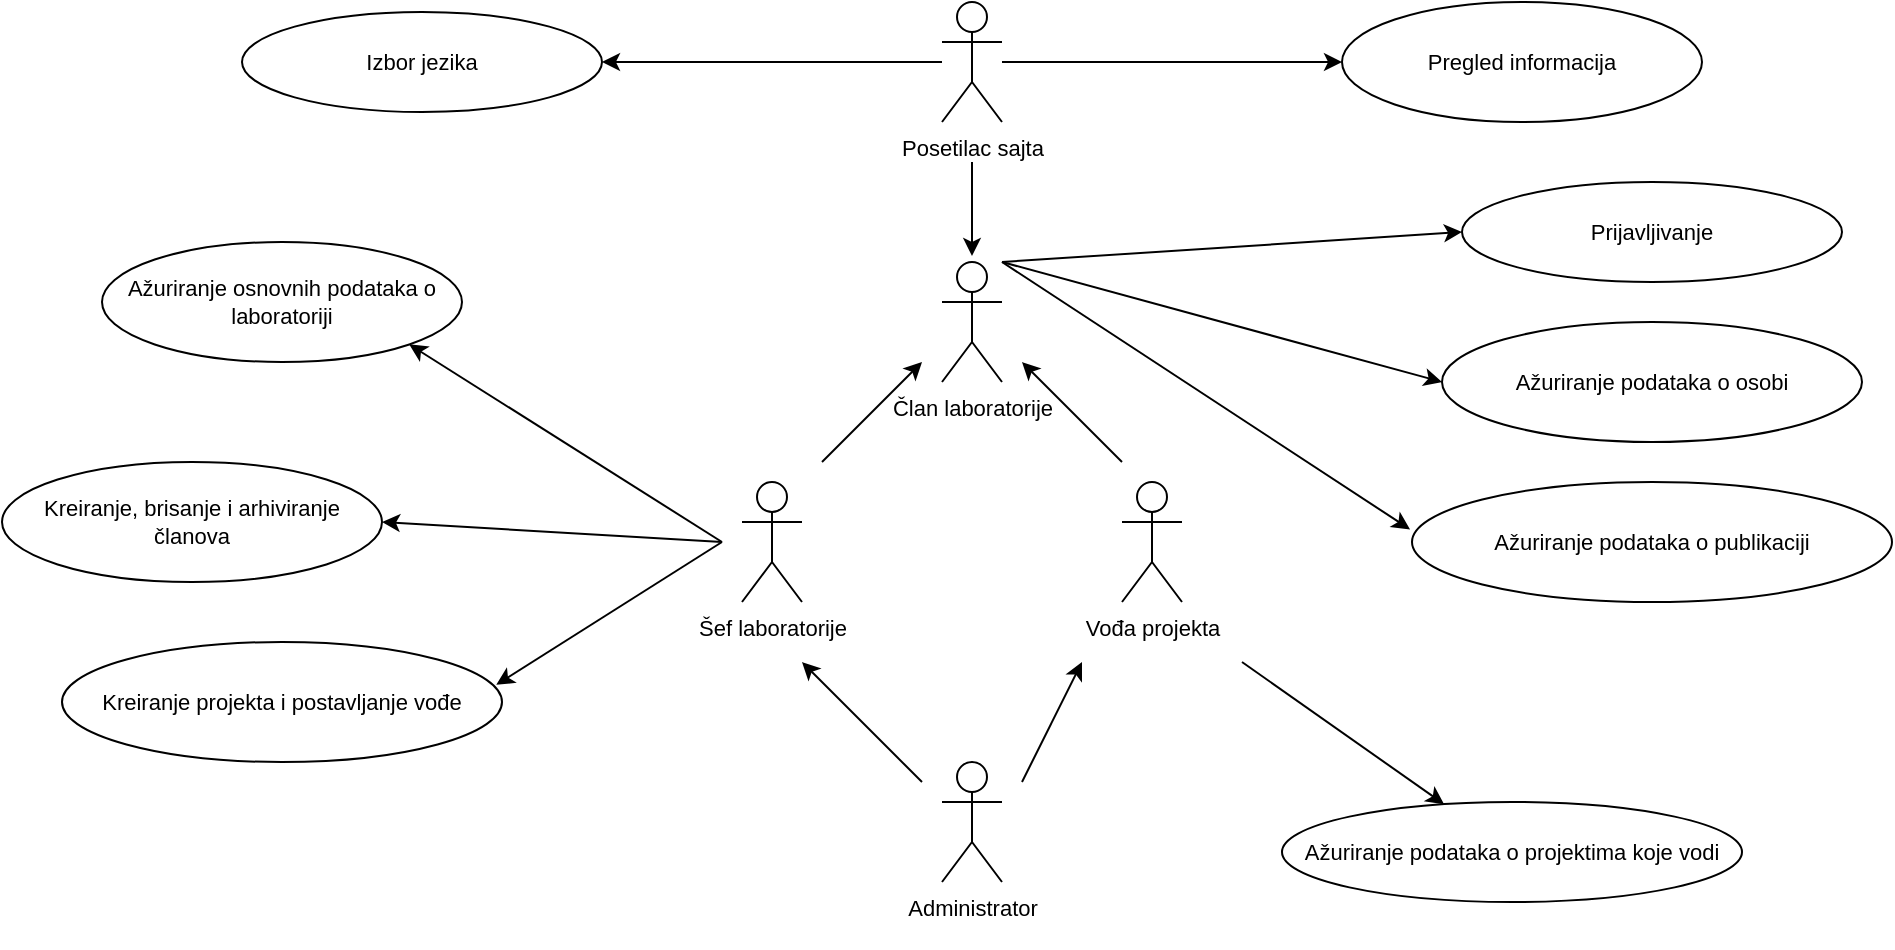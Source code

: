 <mxfile version="24.7.8">
  <diagram name="Page-1" id="0kbbDlxkIuXDH6RubcP5">
    <mxGraphModel dx="1036" dy="606" grid="1" gridSize="10" guides="1" tooltips="1" connect="1" arrows="1" fold="1" page="1" pageScale="1" pageWidth="850" pageHeight="1100" math="0" shadow="0">
      <root>
        <mxCell id="0" />
        <mxCell id="1" parent="0" />
        <mxCell id="GYYbroSgPEy19KueTtWC-1" value="&lt;div style=&quot;font-size: 11px;&quot;&gt;Pregled informacija&lt;/div&gt;" style="ellipse;whiteSpace=wrap;html=1;fontSize=11;" parent="1" vertex="1">
          <mxGeometry x="690" y="160" width="180" height="60" as="geometry" />
        </mxCell>
        <mxCell id="GYYbroSgPEy19KueTtWC-14" style="edgeStyle=orthogonalEdgeStyle;rounded=0;orthogonalLoop=1;jettySize=auto;html=1;entryX=1;entryY=0.5;entryDx=0;entryDy=0;fontSize=11;" parent="1" source="GYYbroSgPEy19KueTtWC-2" target="GYYbroSgPEy19KueTtWC-6" edge="1">
          <mxGeometry relative="1" as="geometry" />
        </mxCell>
        <mxCell id="GYYbroSgPEy19KueTtWC-15" style="edgeStyle=orthogonalEdgeStyle;rounded=0;orthogonalLoop=1;jettySize=auto;html=1;entryX=0;entryY=0.5;entryDx=0;entryDy=0;fontSize=11;" parent="1" source="GYYbroSgPEy19KueTtWC-2" target="GYYbroSgPEy19KueTtWC-1" edge="1">
          <mxGeometry relative="1" as="geometry" />
        </mxCell>
        <mxCell id="GYYbroSgPEy19KueTtWC-2" value="Posetilac sajta" style="shape=umlActor;verticalLabelPosition=bottom;verticalAlign=top;html=1;outlineConnect=0;fontSize=11;" parent="1" vertex="1">
          <mxGeometry x="490" y="160" width="30" height="60" as="geometry" />
        </mxCell>
        <mxCell id="GYYbroSgPEy19KueTtWC-6" value="Izbor jezika" style="ellipse;whiteSpace=wrap;html=1;fontSize=11;" parent="1" vertex="1">
          <mxGeometry x="140" y="165" width="180" height="50" as="geometry" />
        </mxCell>
        <mxCell id="GYYbroSgPEy19KueTtWC-9" value="&lt;div style=&quot;font-size: 11px;&quot;&gt;Član laboratorije&lt;/div&gt;" style="shape=umlActor;verticalLabelPosition=bottom;verticalAlign=top;html=1;outlineConnect=0;fontSize=11;" parent="1" vertex="1">
          <mxGeometry x="490" y="290" width="30" height="60" as="geometry" />
        </mxCell>
        <mxCell id="GYYbroSgPEy19KueTtWC-12" style="edgeStyle=orthogonalEdgeStyle;rounded=0;orthogonalLoop=1;jettySize=auto;html=1;fontSize=11;" parent="1" edge="1">
          <mxGeometry relative="1" as="geometry">
            <mxPoint x="505" y="240" as="sourcePoint" />
            <mxPoint x="505" y="287" as="targetPoint" />
          </mxGeometry>
        </mxCell>
        <mxCell id="GYYbroSgPEy19KueTtWC-16" value="&lt;font style=&quot;font-size: 11px;&quot;&gt;Ažuriranje osnovnih podataka o laboratoriji&lt;/font&gt;" style="ellipse;whiteSpace=wrap;html=1;fontSize=11;" parent="1" vertex="1">
          <mxGeometry x="70" y="280" width="180" height="60" as="geometry" />
        </mxCell>
        <mxCell id="GYYbroSgPEy19KueTtWC-17" value="&lt;font style=&quot;font-size: 11px;&quot;&gt;Kreiranje, brisanje i arhiviranje članova&lt;/font&gt;" style="ellipse;whiteSpace=wrap;html=1;fontSize=11;" parent="1" vertex="1">
          <mxGeometry x="20" y="390" width="190" height="60" as="geometry" />
        </mxCell>
        <mxCell id="GYYbroSgPEy19KueTtWC-18" value="Kreiranje projekta i postavljanje vođe" style="ellipse;whiteSpace=wrap;html=1;fontSize=11;" parent="1" vertex="1">
          <mxGeometry x="50" y="480" width="220" height="60" as="geometry" />
        </mxCell>
        <mxCell id="GYYbroSgPEy19KueTtWC-19" value="Prijavljivanje" style="ellipse;whiteSpace=wrap;html=1;fontSize=11;" parent="1" vertex="1">
          <mxGeometry x="750" y="250" width="190" height="50" as="geometry" />
        </mxCell>
        <mxCell id="GYYbroSgPEy19KueTtWC-20" value="&lt;div&gt;&lt;div style=&quot;font-size: 11px;&quot;&gt;Ažuriranje podataka o osobi&lt;br style=&quot;font-size: 11px;&quot;&gt;&lt;/div&gt;&lt;/div&gt;" style="ellipse;html=1;fontSize=11;whiteSpace=wrap;labelBackgroundColor=none;fontColor=default;" parent="1" vertex="1">
          <mxGeometry x="740" y="320" width="210" height="60" as="geometry" />
        </mxCell>
        <mxCell id="GYYbroSgPEy19KueTtWC-21" value="Ažuriranje&amp;nbsp;podataka o projektima koje vodi" style="ellipse;whiteSpace=wrap;html=1;fontSize=11;" parent="1" vertex="1">
          <mxGeometry x="660" y="560" width="230" height="50" as="geometry" />
        </mxCell>
        <mxCell id="GYYbroSgPEy19KueTtWC-22" value="Ažuriranje&amp;nbsp;podataka o publikaciji" style="ellipse;whiteSpace=wrap;html=1;fontSize=11;" parent="1" vertex="1">
          <mxGeometry x="725" y="400" width="240" height="60" as="geometry" />
        </mxCell>
        <mxCell id="GYYbroSgPEy19KueTtWC-23" value="&lt;div style=&quot;font-size: 11px;&quot;&gt;Šef laboratorije&lt;/div&gt;" style="shape=umlActor;verticalLabelPosition=bottom;verticalAlign=top;html=1;outlineConnect=0;fontSize=11;" parent="1" vertex="1">
          <mxGeometry x="390" y="400" width="30" height="60" as="geometry" />
        </mxCell>
        <mxCell id="GYYbroSgPEy19KueTtWC-24" value="Administrator&lt;div style=&quot;font-size: 11px;&quot;&gt;&lt;br style=&quot;font-size: 11px;&quot;&gt;&lt;/div&gt;" style="shape=umlActor;verticalLabelPosition=bottom;verticalAlign=top;html=1;outlineConnect=0;fontSize=11;" parent="1" vertex="1">
          <mxGeometry x="490" y="540" width="30" height="60" as="geometry" />
        </mxCell>
        <mxCell id="GYYbroSgPEy19KueTtWC-25" value="&lt;div style=&quot;font-size: 11px;&quot;&gt;Vođa projekta&lt;/div&gt;" style="shape=umlActor;verticalLabelPosition=bottom;verticalAlign=top;html=1;outlineConnect=0;fontSize=11;" parent="1" vertex="1">
          <mxGeometry x="580" y="400" width="30" height="60" as="geometry" />
        </mxCell>
        <mxCell id="GYYbroSgPEy19KueTtWC-33" value="" style="endArrow=classic;html=1;rounded=0;fontSize=11;" parent="1" edge="1">
          <mxGeometry width="50" height="50" relative="1" as="geometry">
            <mxPoint x="530" y="550" as="sourcePoint" />
            <mxPoint x="560" y="490" as="targetPoint" />
          </mxGeometry>
        </mxCell>
        <mxCell id="GYYbroSgPEy19KueTtWC-34" value="" style="endArrow=classic;html=1;rounded=0;fontSize=11;" parent="1" edge="1">
          <mxGeometry width="50" height="50" relative="1" as="geometry">
            <mxPoint x="480" y="550" as="sourcePoint" />
            <mxPoint x="420" y="490" as="targetPoint" />
          </mxGeometry>
        </mxCell>
        <mxCell id="GYYbroSgPEy19KueTtWC-35" value="" style="endArrow=classic;html=1;rounded=0;entryX=1;entryY=1;entryDx=0;entryDy=0;fontSize=11;" parent="1" target="GYYbroSgPEy19KueTtWC-16" edge="1">
          <mxGeometry width="50" height="50" relative="1" as="geometry">
            <mxPoint x="380" y="430" as="sourcePoint" />
            <mxPoint x="290" y="330" as="targetPoint" />
          </mxGeometry>
        </mxCell>
        <mxCell id="GYYbroSgPEy19KueTtWC-36" value="" style="endArrow=classic;html=1;rounded=0;entryX=1;entryY=0.5;entryDx=0;entryDy=0;fontSize=11;" parent="1" target="GYYbroSgPEy19KueTtWC-17" edge="1">
          <mxGeometry width="50" height="50" relative="1" as="geometry">
            <mxPoint x="380" y="430" as="sourcePoint" />
            <mxPoint x="250" y="350" as="targetPoint" />
          </mxGeometry>
        </mxCell>
        <mxCell id="GYYbroSgPEy19KueTtWC-37" value="" style="endArrow=classic;html=1;rounded=0;entryX=0.987;entryY=0.357;entryDx=0;entryDy=0;entryPerimeter=0;fontSize=11;" parent="1" target="GYYbroSgPEy19KueTtWC-18" edge="1">
          <mxGeometry width="50" height="50" relative="1" as="geometry">
            <mxPoint x="380" y="430" as="sourcePoint" />
            <mxPoint x="320" y="491" as="targetPoint" />
          </mxGeometry>
        </mxCell>
        <mxCell id="GYYbroSgPEy19KueTtWC-39" value="" style="endArrow=classic;html=1;rounded=0;fontSize=11;" parent="1" edge="1">
          <mxGeometry width="50" height="50" relative="1" as="geometry">
            <mxPoint x="430" y="390" as="sourcePoint" />
            <mxPoint x="480" y="340" as="targetPoint" />
          </mxGeometry>
        </mxCell>
        <mxCell id="GYYbroSgPEy19KueTtWC-41" value="" style="endArrow=classic;html=1;rounded=0;fontSize=11;" parent="1" edge="1">
          <mxGeometry width="50" height="50" relative="1" as="geometry">
            <mxPoint x="580" y="390" as="sourcePoint" />
            <mxPoint x="530" y="340" as="targetPoint" />
          </mxGeometry>
        </mxCell>
        <mxCell id="GYYbroSgPEy19KueTtWC-42" value="" style="endArrow=classic;html=1;rounded=0;fontSize=11;" parent="1" target="GYYbroSgPEy19KueTtWC-21" edge="1">
          <mxGeometry width="50" height="50" relative="1" as="geometry">
            <mxPoint x="640" y="490" as="sourcePoint" />
            <mxPoint x="590" y="470" as="targetPoint" />
          </mxGeometry>
        </mxCell>
        <mxCell id="GYYbroSgPEy19KueTtWC-43" value="" style="endArrow=classic;html=1;rounded=0;entryX=-0.004;entryY=0.395;entryDx=0;entryDy=0;entryPerimeter=0;fontSize=11;" parent="1" target="GYYbroSgPEy19KueTtWC-22" edge="1">
          <mxGeometry width="50" height="50" relative="1" as="geometry">
            <mxPoint x="520" y="290" as="sourcePoint" />
            <mxPoint x="702" y="575" as="targetPoint" />
          </mxGeometry>
        </mxCell>
        <mxCell id="GYYbroSgPEy19KueTtWC-44" value="" style="endArrow=classic;html=1;rounded=0;entryX=0;entryY=0.5;entryDx=0;entryDy=0;fontSize=11;" parent="1" edge="1" target="GYYbroSgPEy19KueTtWC-20">
          <mxGeometry width="50" height="50" relative="1" as="geometry">
            <mxPoint x="520" y="290" as="sourcePoint" />
            <mxPoint x="641.68" y="353.28" as="targetPoint" />
          </mxGeometry>
        </mxCell>
        <mxCell id="GYYbroSgPEy19KueTtWC-45" value="" style="endArrow=classic;html=1;rounded=0;entryX=0;entryY=0.5;entryDx=0;entryDy=0;fontSize=11;" parent="1" target="GYYbroSgPEy19KueTtWC-19" edge="1">
          <mxGeometry width="50" height="50" relative="1" as="geometry">
            <mxPoint x="520" y="290" as="sourcePoint" />
            <mxPoint x="672" y="373" as="targetPoint" />
          </mxGeometry>
        </mxCell>
      </root>
    </mxGraphModel>
  </diagram>
</mxfile>
